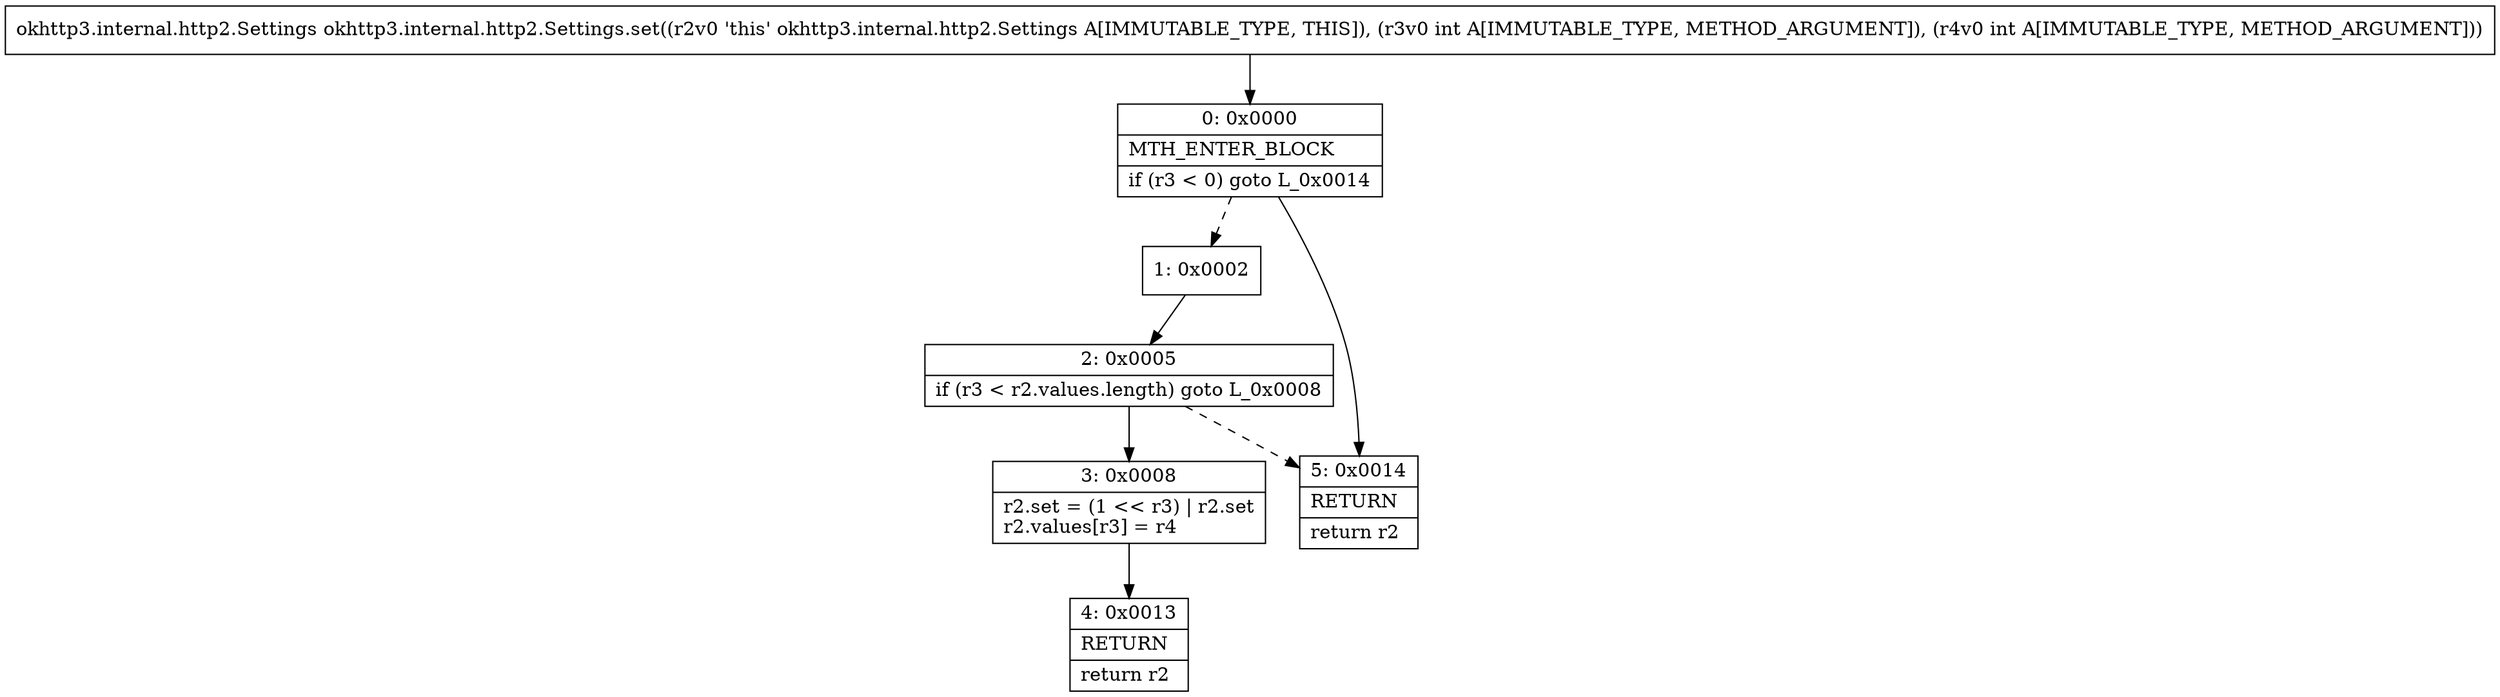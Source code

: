 digraph "CFG forokhttp3.internal.http2.Settings.set(II)Lokhttp3\/internal\/http2\/Settings;" {
Node_0 [shape=record,label="{0\:\ 0x0000|MTH_ENTER_BLOCK\l|if (r3 \< 0) goto L_0x0014\l}"];
Node_1 [shape=record,label="{1\:\ 0x0002}"];
Node_2 [shape=record,label="{2\:\ 0x0005|if (r3 \< r2.values.length) goto L_0x0008\l}"];
Node_3 [shape=record,label="{3\:\ 0x0008|r2.set = (1 \<\< r3) \| r2.set\lr2.values[r3] = r4\l}"];
Node_4 [shape=record,label="{4\:\ 0x0013|RETURN\l|return r2\l}"];
Node_5 [shape=record,label="{5\:\ 0x0014|RETURN\l|return r2\l}"];
MethodNode[shape=record,label="{okhttp3.internal.http2.Settings okhttp3.internal.http2.Settings.set((r2v0 'this' okhttp3.internal.http2.Settings A[IMMUTABLE_TYPE, THIS]), (r3v0 int A[IMMUTABLE_TYPE, METHOD_ARGUMENT]), (r4v0 int A[IMMUTABLE_TYPE, METHOD_ARGUMENT])) }"];
MethodNode -> Node_0;
Node_0 -> Node_1[style=dashed];
Node_0 -> Node_5;
Node_1 -> Node_2;
Node_2 -> Node_3;
Node_2 -> Node_5[style=dashed];
Node_3 -> Node_4;
}


